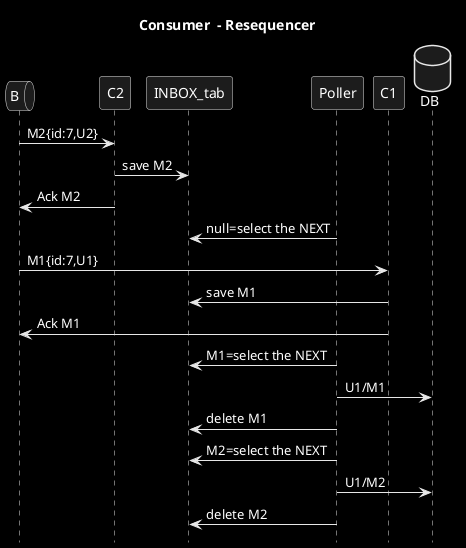 @startuml
title Consumer  - Resequencer
hide footbox
skinparam monochrome reverse
queue B
database DB order 10

B->C2: M2{id:7,U2}
C2->INBOX_tab: save M2
B<-C2: Ack M2
Poller->INBOX_tab: null=select the NEXT
B->C1: M1{id:7,U1}
C1->INBOX_tab: save M1
B<-C1: Ack M1

Poller->INBOX_tab: M1=select the NEXT
Poller->DB: U1/M1
Poller->INBOX_tab: delete M1

Poller->INBOX_tab: M2=select the NEXT
Poller->DB: U1/M2
Poller->INBOX_tab: delete M2

'hnote over DB: Update U1 fails when\napplied **AFTER** U2
@enduml
